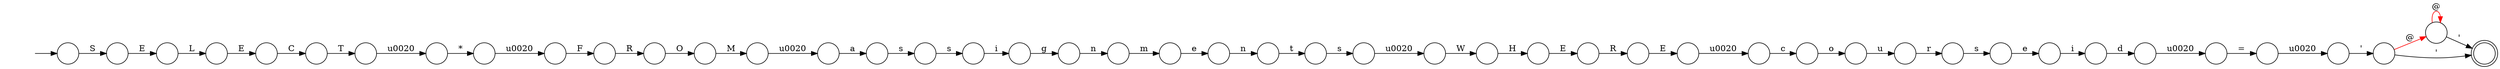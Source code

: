 digraph Automaton {
  rankdir = LR;
  0 [shape=circle,label=""];
  0 -> 18 [label="E"]
  1 [shape=circle,label=""];
  1 -> 33 [label="C"]
  2 [shape=circle,label=""];
  2 -> 26 [label="L"]
  3 [shape=circle,label=""];
  3 -> 39 [label="\u0020"]
  4 [shape=circle,label=""];
  4 -> 23 [label="@",color=red]
  4 -> 24 [label="'"]
  5 [shape=circle,label=""];
  5 -> 15 [label="s"]
  6 [shape=circle,label=""];
  6 -> 31 [label="s"]
  7 [shape=circle,label=""];
  7 -> 40 [label="s"]
  8 [shape=circle,label=""];
  8 -> 34 [label="O"]
  9 [shape=circle,label=""];
  9 -> 41 [label="n"]
  10 [shape=circle,label=""];
  initial [shape=plaintext,label=""];
  initial -> 10
  10 -> 22 [label="S"]
  11 [shape=circle,label=""];
  11 -> 0 [label="H"]
  12 [shape=circle,label=""];
  12 -> 11 [label="W"]
  13 [shape=circle,label=""];
  13 -> 45 [label="\u0020"]
  14 [shape=circle,label=""];
  14 -> 27 [label="n"]
  15 [shape=circle,label=""];
  15 -> 21 [label="e"]
  16 [shape=circle,label=""];
  16 -> 13 [label="*"]
  17 [shape=circle,label=""];
  17 -> 37 [label="\u0020"]
  18 [shape=circle,label=""];
  18 -> 44 [label="R"]
  19 [shape=circle,label=""];
  19 -> 7 [label="s"]
  20 [shape=circle,label=""];
  20 -> 38 [label="o"]
  21 [shape=circle,label=""];
  21 -> 30 [label="i"]
  22 [shape=circle,label=""];
  22 -> 2 [label="E"]
  23 [shape=circle,label=""];
  23 -> 23 [label="@",color=red]
  23 -> 24 [label="'"]
  24 [shape=doublecircle,label=""];
  25 [shape=circle,label=""];
  25 -> 4 [label="'"]
  26 [shape=circle,label=""];
  26 -> 1 [label="E"]
  27 [shape=circle,label=""];
  27 -> 6 [label="t"]
  28 [shape=circle,label=""];
  28 -> 5 [label="r"]
  29 [shape=circle,label=""];
  29 -> 20 [label="c"]
  30 [shape=circle,label=""];
  30 -> 17 [label="d"]
  31 [shape=circle,label=""];
  31 -> 12 [label="\u0020"]
  32 [shape=circle,label=""];
  32 -> 14 [label="e"]
  33 [shape=circle,label=""];
  33 -> 46 [label="T"]
  34 [shape=circle,label=""];
  34 -> 3 [label="M"]
  35 [shape=circle,label=""];
  35 -> 25 [label="\u0020"]
  36 [shape=circle,label=""];
  36 -> 8 [label="R"]
  37 [shape=circle,label=""];
  37 -> 35 [label="="]
  38 [shape=circle,label=""];
  38 -> 28 [label="u"]
  39 [shape=circle,label=""];
  39 -> 19 [label="a"]
  40 [shape=circle,label=""];
  40 -> 43 [label="i"]
  41 [shape=circle,label=""];
  41 -> 32 [label="m"]
  42 [shape=circle,label=""];
  42 -> 29 [label="\u0020"]
  43 [shape=circle,label=""];
  43 -> 9 [label="g"]
  44 [shape=circle,label=""];
  44 -> 42 [label="E"]
  45 [shape=circle,label=""];
  45 -> 36 [label="F"]
  46 [shape=circle,label=""];
  46 -> 16 [label="\u0020"]
}
